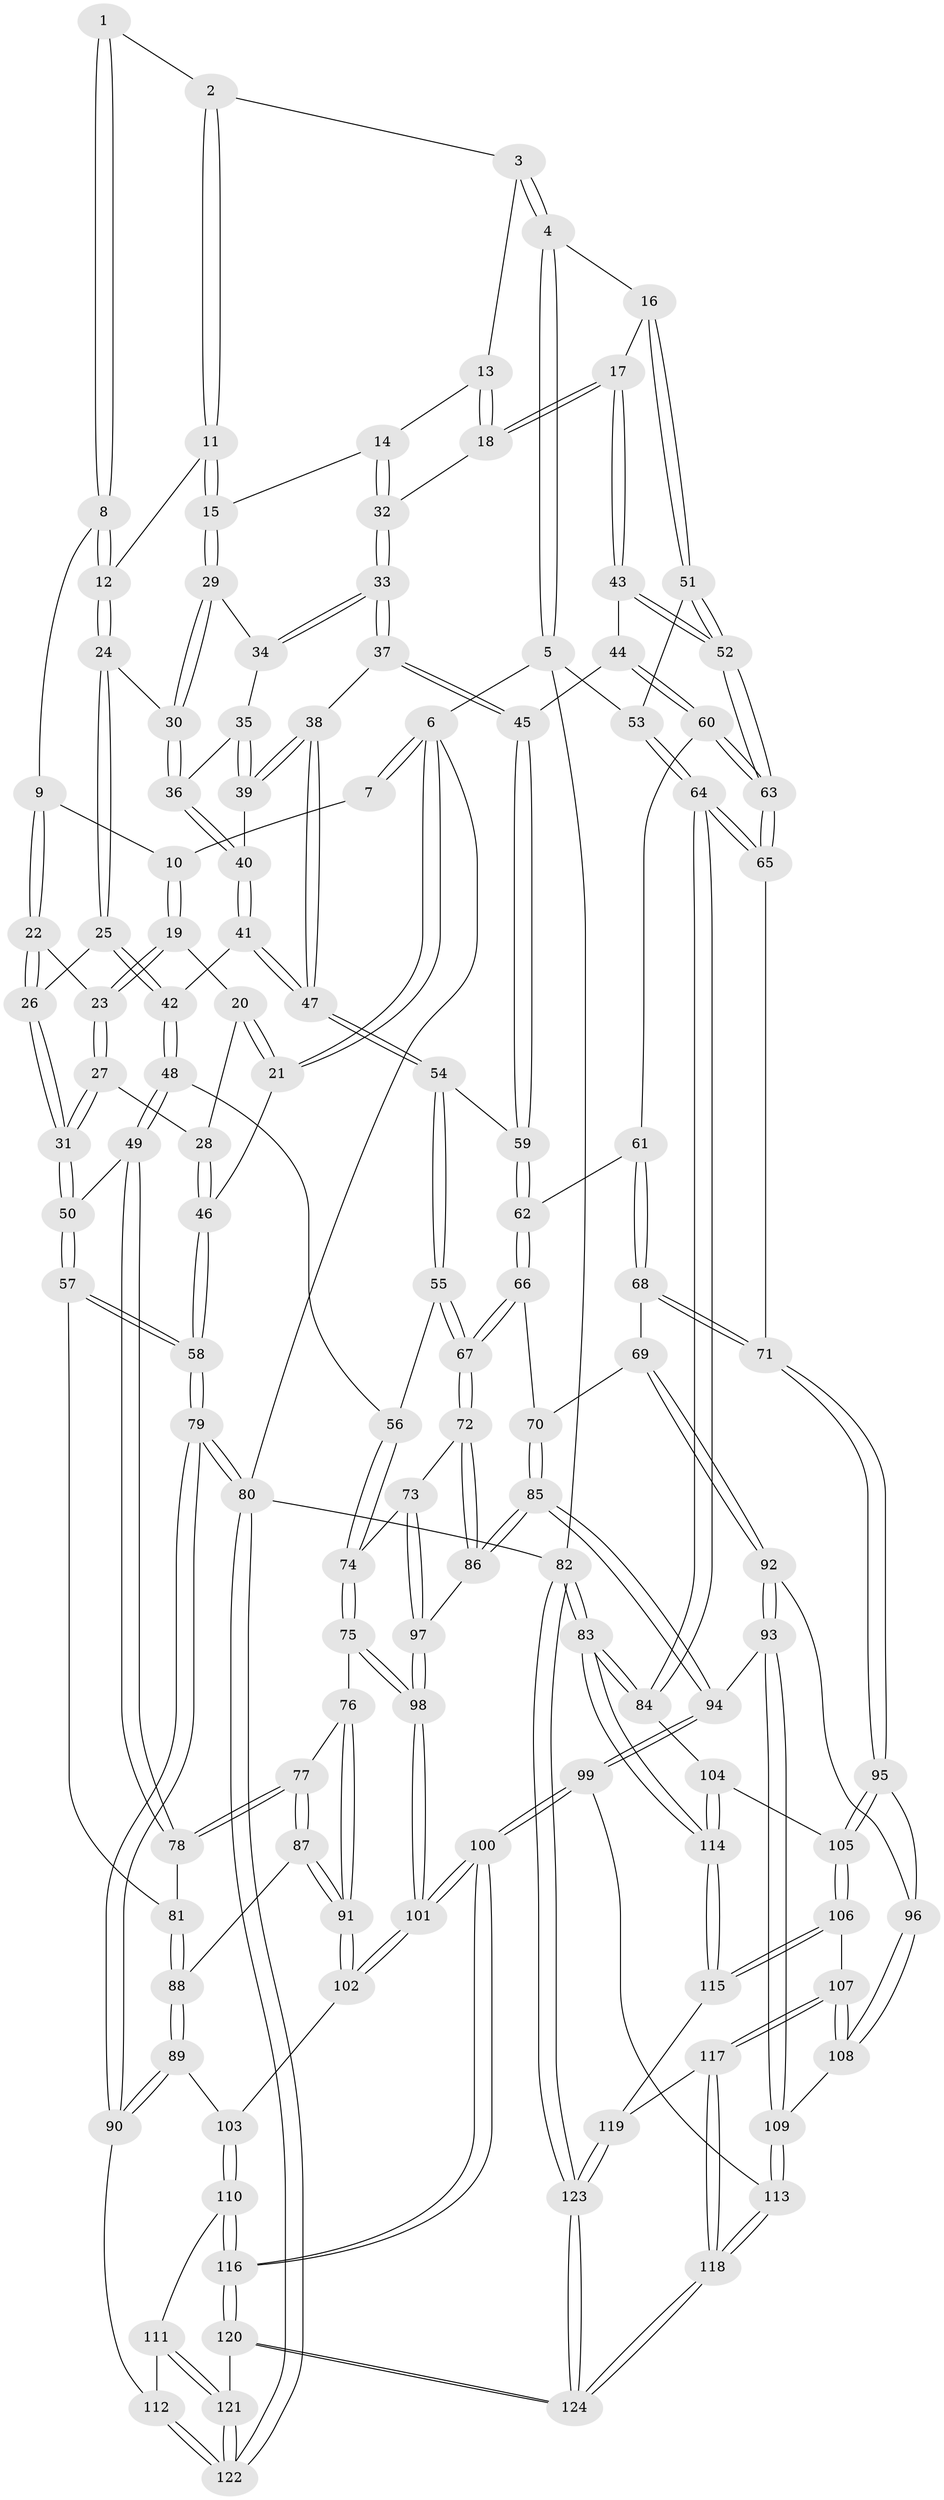// Generated by graph-tools (version 1.1) at 2025/11/02/27/25 16:11:54]
// undirected, 124 vertices, 307 edges
graph export_dot {
graph [start="1"]
  node [color=gray90,style=filled];
  1 [pos="+0.30194705900620683+0"];
  2 [pos="+0.5816068449090173+0"];
  3 [pos="+0.5979243282997418+0"];
  4 [pos="+0.9951688364654191+0"];
  5 [pos="+1+0"];
  6 [pos="+0+0"];
  7 [pos="+0.018432130304530028+0"];
  8 [pos="+0.30731209095550127+0.047001863558146145"];
  9 [pos="+0.2501674007568856+0.07760382670768956"];
  10 [pos="+0.14634610346853386+0.048203027325338266"];
  11 [pos="+0.45087225015770216+0.0794470400198226"];
  12 [pos="+0.359818831760361+0.08429546914456007"];
  13 [pos="+0.5884315644179399+0.062405823530635306"];
  14 [pos="+0.4967540899161515+0.12110439040838222"];
  15 [pos="+0.4752806648700885+0.1135571422224969"];
  16 [pos="+0.7825249213030445+0.13729801289071697"];
  17 [pos="+0.7445678526507777+0.1571216270334668"];
  18 [pos="+0.6362740238046403+0.14748536700293266"];
  19 [pos="+0.11926383644288678+0.0910126724667676"];
  20 [pos="+0.0838074445250175+0.10947191237967954"];
  21 [pos="+0+0"];
  22 [pos="+0.23739911522235818+0.1367143373507409"];
  23 [pos="+0.15780495788051+0.14991552399742483"];
  24 [pos="+0.3462289566517137+0.17439720766002134"];
  25 [pos="+0.3033782422411429+0.22080058204722078"];
  26 [pos="+0.2534923747171166+0.21590456135502606"];
  27 [pos="+0.14919305194195817+0.25235075361951187"];
  28 [pos="+0.07248298863759169+0.20008247711126087"];
  29 [pos="+0.4577277826333302+0.1634429580709578"];
  30 [pos="+0.387711065846392+0.192666045973787"];
  31 [pos="+0.166867568396709+0.2778020799150724"];
  32 [pos="+0.5674653785648346+0.17376607802232777"];
  33 [pos="+0.5457654998221727+0.25902688083051184"];
  34 [pos="+0.4578095555594316+0.16494224953744285"];
  35 [pos="+0.4566894892058235+0.17536809120689123"];
  36 [pos="+0.4053540794394341+0.22312128839328269"];
  37 [pos="+0.5443017832260345+0.26914218591255745"];
  38 [pos="+0.46265837082802497+0.24776409055085358"];
  39 [pos="+0.45871893841905287+0.2435783781355028"];
  40 [pos="+0.40977978673671195+0.23722538112877412"];
  41 [pos="+0.3778604639007692+0.268620967755444"];
  42 [pos="+0.33503446558990757+0.268317055566977"];
  43 [pos="+0.6773752135576674+0.2797232689728578"];
  44 [pos="+0.6277609044369251+0.35125395803834786"];
  45 [pos="+0.5735873649805941+0.33546413557869803"];
  46 [pos="+0+0.26927940160019226"];
  47 [pos="+0.42293224420340036+0.3144943989856138"];
  48 [pos="+0.2996632514776472+0.4395196890426222"];
  49 [pos="+0.2846981362921952+0.44213087010783186"];
  50 [pos="+0.16233687488778611+0.3110220580732385"];
  51 [pos="+0.862544742386849+0.2796071777099293"];
  52 [pos="+0.8842084365998532+0.36330834868435374"];
  53 [pos="+1+0"];
  54 [pos="+0.44003139061521207+0.39837544820227805"];
  55 [pos="+0.34472529238003663+0.44225848088686964"];
  56 [pos="+0.3170580765511964+0.44253266897279064"];
  57 [pos="+0+0.4347068190583017"];
  58 [pos="+0+0.42690578758278097"];
  59 [pos="+0.4622914562845532+0.39823031183257157"];
  60 [pos="+0.656744382905821+0.39393298411061556"];
  61 [pos="+0.6225534697347123+0.47921483902106726"];
  62 [pos="+0.5107562731263516+0.4802482462040279"];
  63 [pos="+0.9184767925026405+0.46957631304715297"];
  64 [pos="+1+0.5074169967393357"];
  65 [pos="+0.9602461060822516+0.5135341945130126"];
  66 [pos="+0.5045418609861262+0.5586741021418139"];
  67 [pos="+0.44954775668269664+0.5697779509964175"];
  68 [pos="+0.6233250791969301+0.54960098772404"];
  69 [pos="+0.5898135028728663+0.5873522650603724"];
  70 [pos="+0.5243022383638362+0.5691815261105345"];
  71 [pos="+0.8803113358540253+0.6002697663620702"];
  72 [pos="+0.44008718825104925+0.588956771136314"];
  73 [pos="+0.38865496729590937+0.6262610521571388"];
  74 [pos="+0.3703794762517058+0.6336612061933384"];
  75 [pos="+0.34555268314172427+0.6598979269462552"];
  76 [pos="+0.23923347404108475+0.5771671960625523"];
  77 [pos="+0.22250927233228654+0.5530847691381561"];
  78 [pos="+0.23108232504434845+0.507524113575654"];
  79 [pos="+0+0.8046341929914116"];
  80 [pos="+0+1"];
  81 [pos="+0+0.4442019567163306"];
  82 [pos="+1+1"];
  83 [pos="+1+1"];
  84 [pos="+1+0.6684846169497997"];
  85 [pos="+0.48829797086730675+0.6770885117399567"];
  86 [pos="+0.4808695042573129+0.6741802528293432"];
  87 [pos="+0.13148484760065635+0.6323868798192618"];
  88 [pos="+0.12093665409930064+0.6359038470867122"];
  89 [pos="+0.0460462839732179+0.7539600992271538"];
  90 [pos="+0+0.7916446927560933"];
  91 [pos="+0.24604575966443692+0.7430258030901585"];
  92 [pos="+0.6085144736995283+0.7312129879038719"];
  93 [pos="+0.5997128567542175+0.7462894817759165"];
  94 [pos="+0.5825093526726838+0.7501019396000667"];
  95 [pos="+0.8740995476370877+0.61224472200486"];
  96 [pos="+0.8397662920409409+0.6301273682277013"];
  97 [pos="+0.4526719596388014+0.6817915550706709"];
  98 [pos="+0.33957138152377486+0.770149350062598"];
  99 [pos="+0.42673350457745113+0.8598677809740896"];
  100 [pos="+0.35798981327676177+0.8952669506711405"];
  101 [pos="+0.3259435308721232+0.8180900057380114"];
  102 [pos="+0.2651094858555777+0.7804778345369795"];
  103 [pos="+0.1334663279253671+0.7750163704722508"];
  104 [pos="+0.930239620395495+0.8136000755605919"];
  105 [pos="+0.8719467477220447+0.7803427755903638"];
  106 [pos="+0.8658631767563135+0.7904452643366079"];
  107 [pos="+0.7953242467288978+0.8608572674834197"];
  108 [pos="+0.7118437854631516+0.8213666673583464"];
  109 [pos="+0.6398912553212734+0.8022704830977714"];
  110 [pos="+0.1633545061583547+0.8979683264147545"];
  111 [pos="+0.10535169566457454+0.9086005918713241"];
  112 [pos="+0.10457683630522892+0.9085865610566813"];
  113 [pos="+0.6376885141227806+0.9222079959258835"];
  114 [pos="+1+0.9217242935300619"];
  115 [pos="+0.9202008665797883+0.9297102740767696"];
  116 [pos="+0.35583685092359346+0.9055678814967763"];
  117 [pos="+0.7839891662320005+0.98253272918269"];
  118 [pos="+0.6970874748444721+1"];
  119 [pos="+0.9070025735029962+0.9390818861187642"];
  120 [pos="+0.38095427817643135+1"];
  121 [pos="+0.3163090840168098+1"];
  122 [pos="+0+1"];
  123 [pos="+1+1"];
  124 [pos="+0.6837138711717103+1"];
  1 -- 2;
  1 -- 8;
  1 -- 8;
  2 -- 3;
  2 -- 11;
  2 -- 11;
  3 -- 4;
  3 -- 4;
  3 -- 13;
  4 -- 5;
  4 -- 5;
  4 -- 16;
  5 -- 6;
  5 -- 53;
  5 -- 82;
  6 -- 7;
  6 -- 7;
  6 -- 21;
  6 -- 21;
  6 -- 80;
  7 -- 10;
  8 -- 9;
  8 -- 12;
  8 -- 12;
  9 -- 10;
  9 -- 22;
  9 -- 22;
  10 -- 19;
  10 -- 19;
  11 -- 12;
  11 -- 15;
  11 -- 15;
  12 -- 24;
  12 -- 24;
  13 -- 14;
  13 -- 18;
  13 -- 18;
  14 -- 15;
  14 -- 32;
  14 -- 32;
  15 -- 29;
  15 -- 29;
  16 -- 17;
  16 -- 51;
  16 -- 51;
  17 -- 18;
  17 -- 18;
  17 -- 43;
  17 -- 43;
  18 -- 32;
  19 -- 20;
  19 -- 23;
  19 -- 23;
  20 -- 21;
  20 -- 21;
  20 -- 28;
  21 -- 46;
  22 -- 23;
  22 -- 26;
  22 -- 26;
  23 -- 27;
  23 -- 27;
  24 -- 25;
  24 -- 25;
  24 -- 30;
  25 -- 26;
  25 -- 42;
  25 -- 42;
  26 -- 31;
  26 -- 31;
  27 -- 28;
  27 -- 31;
  27 -- 31;
  28 -- 46;
  28 -- 46;
  29 -- 30;
  29 -- 30;
  29 -- 34;
  30 -- 36;
  30 -- 36;
  31 -- 50;
  31 -- 50;
  32 -- 33;
  32 -- 33;
  33 -- 34;
  33 -- 34;
  33 -- 37;
  33 -- 37;
  34 -- 35;
  35 -- 36;
  35 -- 39;
  35 -- 39;
  36 -- 40;
  36 -- 40;
  37 -- 38;
  37 -- 45;
  37 -- 45;
  38 -- 39;
  38 -- 39;
  38 -- 47;
  38 -- 47;
  39 -- 40;
  40 -- 41;
  40 -- 41;
  41 -- 42;
  41 -- 47;
  41 -- 47;
  42 -- 48;
  42 -- 48;
  43 -- 44;
  43 -- 52;
  43 -- 52;
  44 -- 45;
  44 -- 60;
  44 -- 60;
  45 -- 59;
  45 -- 59;
  46 -- 58;
  46 -- 58;
  47 -- 54;
  47 -- 54;
  48 -- 49;
  48 -- 49;
  48 -- 56;
  49 -- 50;
  49 -- 78;
  49 -- 78;
  50 -- 57;
  50 -- 57;
  51 -- 52;
  51 -- 52;
  51 -- 53;
  52 -- 63;
  52 -- 63;
  53 -- 64;
  53 -- 64;
  54 -- 55;
  54 -- 55;
  54 -- 59;
  55 -- 56;
  55 -- 67;
  55 -- 67;
  56 -- 74;
  56 -- 74;
  57 -- 58;
  57 -- 58;
  57 -- 81;
  58 -- 79;
  58 -- 79;
  59 -- 62;
  59 -- 62;
  60 -- 61;
  60 -- 63;
  60 -- 63;
  61 -- 62;
  61 -- 68;
  61 -- 68;
  62 -- 66;
  62 -- 66;
  63 -- 65;
  63 -- 65;
  64 -- 65;
  64 -- 65;
  64 -- 84;
  64 -- 84;
  65 -- 71;
  66 -- 67;
  66 -- 67;
  66 -- 70;
  67 -- 72;
  67 -- 72;
  68 -- 69;
  68 -- 71;
  68 -- 71;
  69 -- 70;
  69 -- 92;
  69 -- 92;
  70 -- 85;
  70 -- 85;
  71 -- 95;
  71 -- 95;
  72 -- 73;
  72 -- 86;
  72 -- 86;
  73 -- 74;
  73 -- 97;
  73 -- 97;
  74 -- 75;
  74 -- 75;
  75 -- 76;
  75 -- 98;
  75 -- 98;
  76 -- 77;
  76 -- 91;
  76 -- 91;
  77 -- 78;
  77 -- 78;
  77 -- 87;
  77 -- 87;
  78 -- 81;
  79 -- 80;
  79 -- 80;
  79 -- 90;
  79 -- 90;
  80 -- 122;
  80 -- 122;
  80 -- 82;
  81 -- 88;
  81 -- 88;
  82 -- 83;
  82 -- 83;
  82 -- 123;
  82 -- 123;
  83 -- 84;
  83 -- 84;
  83 -- 114;
  83 -- 114;
  84 -- 104;
  85 -- 86;
  85 -- 86;
  85 -- 94;
  85 -- 94;
  86 -- 97;
  87 -- 88;
  87 -- 91;
  87 -- 91;
  88 -- 89;
  88 -- 89;
  89 -- 90;
  89 -- 90;
  89 -- 103;
  90 -- 112;
  91 -- 102;
  91 -- 102;
  92 -- 93;
  92 -- 93;
  92 -- 96;
  93 -- 94;
  93 -- 109;
  93 -- 109;
  94 -- 99;
  94 -- 99;
  95 -- 96;
  95 -- 105;
  95 -- 105;
  96 -- 108;
  96 -- 108;
  97 -- 98;
  97 -- 98;
  98 -- 101;
  98 -- 101;
  99 -- 100;
  99 -- 100;
  99 -- 113;
  100 -- 101;
  100 -- 101;
  100 -- 116;
  100 -- 116;
  101 -- 102;
  101 -- 102;
  102 -- 103;
  103 -- 110;
  103 -- 110;
  104 -- 105;
  104 -- 114;
  104 -- 114;
  105 -- 106;
  105 -- 106;
  106 -- 107;
  106 -- 115;
  106 -- 115;
  107 -- 108;
  107 -- 108;
  107 -- 117;
  107 -- 117;
  108 -- 109;
  109 -- 113;
  109 -- 113;
  110 -- 111;
  110 -- 116;
  110 -- 116;
  111 -- 112;
  111 -- 121;
  111 -- 121;
  112 -- 122;
  112 -- 122;
  113 -- 118;
  113 -- 118;
  114 -- 115;
  114 -- 115;
  115 -- 119;
  116 -- 120;
  116 -- 120;
  117 -- 118;
  117 -- 118;
  117 -- 119;
  118 -- 124;
  118 -- 124;
  119 -- 123;
  119 -- 123;
  120 -- 121;
  120 -- 124;
  120 -- 124;
  121 -- 122;
  121 -- 122;
  123 -- 124;
  123 -- 124;
}

